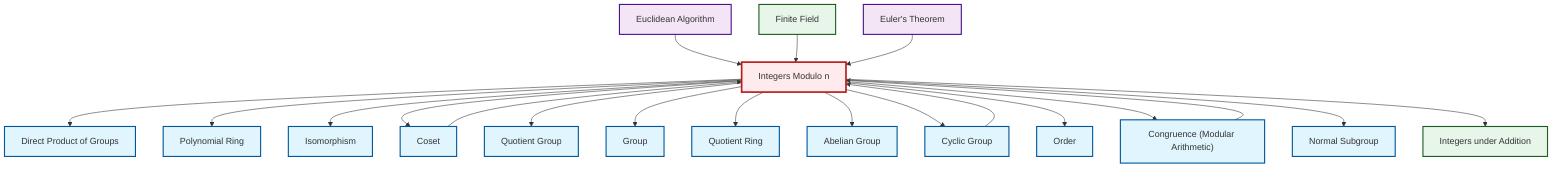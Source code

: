 graph TD
    classDef definition fill:#e1f5fe,stroke:#01579b,stroke-width:2px
    classDef theorem fill:#f3e5f5,stroke:#4a148c,stroke-width:2px
    classDef axiom fill:#fff3e0,stroke:#e65100,stroke-width:2px
    classDef example fill:#e8f5e9,stroke:#1b5e20,stroke-width:2px
    classDef current fill:#ffebee,stroke:#b71c1c,stroke-width:3px
    ex-quotient-integers-mod-n["Integers Modulo n"]:::example
    def-group["Group"]:::definition
    ex-integers-addition["Integers under Addition"]:::example
    def-quotient-group["Quotient Group"]:::definition
    def-cyclic-group["Cyclic Group"]:::definition
    def-direct-product["Direct Product of Groups"]:::definition
    thm-euler["Euler's Theorem"]:::theorem
    def-abelian-group["Abelian Group"]:::definition
    ex-finite-field["Finite Field"]:::example
    def-normal-subgroup["Normal Subgroup"]:::definition
    def-congruence["Congruence (Modular Arithmetic)"]:::definition
    def-coset["Coset"]:::definition
    def-quotient-ring["Quotient Ring"]:::definition
    def-isomorphism["Isomorphism"]:::definition
    def-order["Order"]:::definition
    def-polynomial-ring["Polynomial Ring"]:::definition
    thm-euclidean-algorithm["Euclidean Algorithm"]:::theorem
    ex-quotient-integers-mod-n --> def-direct-product
    ex-quotient-integers-mod-n --> def-polynomial-ring
    ex-quotient-integers-mod-n --> def-isomorphism
    thm-euclidean-algorithm --> ex-quotient-integers-mod-n
    ex-quotient-integers-mod-n --> def-coset
    ex-finite-field --> ex-quotient-integers-mod-n
    ex-quotient-integers-mod-n --> def-quotient-group
    def-coset --> ex-quotient-integers-mod-n
    ex-quotient-integers-mod-n --> def-group
    ex-quotient-integers-mod-n --> def-quotient-ring
    ex-quotient-integers-mod-n --> def-abelian-group
    def-cyclic-group --> ex-quotient-integers-mod-n
    thm-euler --> ex-quotient-integers-mod-n
    ex-quotient-integers-mod-n --> def-cyclic-group
    ex-quotient-integers-mod-n --> def-order
    ex-quotient-integers-mod-n --> def-congruence
    def-congruence --> ex-quotient-integers-mod-n
    ex-quotient-integers-mod-n --> def-normal-subgroup
    ex-quotient-integers-mod-n --> ex-integers-addition
    class ex-quotient-integers-mod-n current
